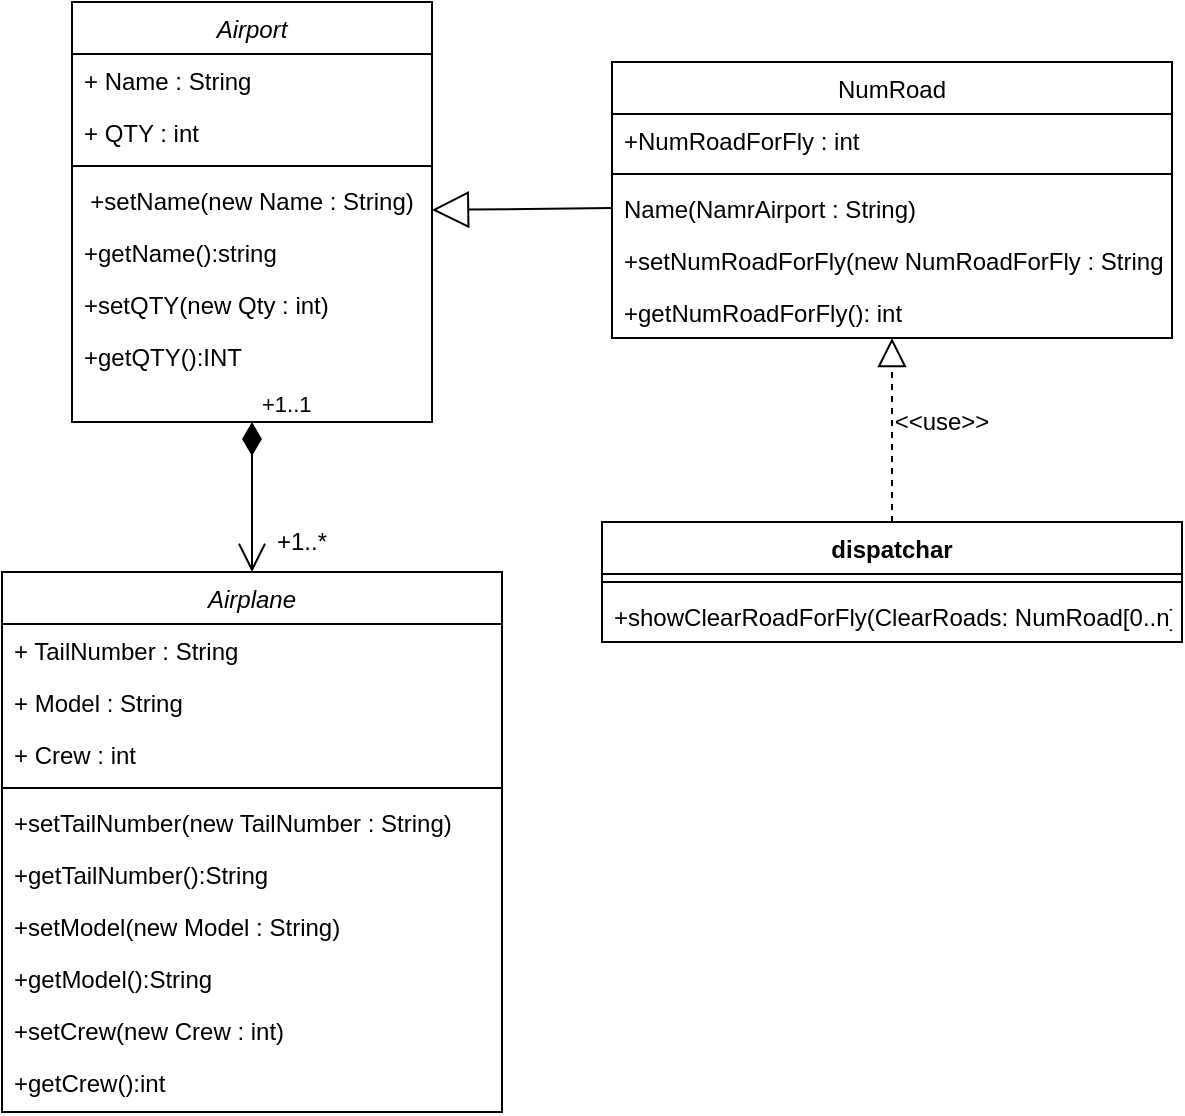 <mxfile version="15.0.6" type="device"><diagram id="C5RBs43oDa-KdzZeNtuy" name="Page-1"><mxGraphModel dx="1201" dy="749" grid="1" gridSize="10" guides="1" tooltips="1" connect="1" arrows="1" fold="1" page="1" pageScale="1" pageWidth="827" pageHeight="1169" math="0" shadow="0"><root><mxCell id="WIyWlLk6GJQsqaUBKTNV-0"/><mxCell id="WIyWlLk6GJQsqaUBKTNV-1" parent="WIyWlLk6GJQsqaUBKTNV-0"/><mxCell id="zkfFHV4jXpPFQw0GAbJ--0" value="Airplane" style="swimlane;fontStyle=2;align=center;verticalAlign=top;childLayout=stackLayout;horizontal=1;startSize=26;horizontalStack=0;resizeParent=1;resizeLast=0;collapsible=1;marginBottom=0;rounded=0;shadow=0;strokeWidth=1;fontSize=12;" parent="WIyWlLk6GJQsqaUBKTNV-1" vertex="1"><mxGeometry x="40" y="315" width="250" height="270" as="geometry"><mxRectangle x="230" y="140" width="160" height="26" as="alternateBounds"/></mxGeometry></mxCell><mxCell id="zkfFHV4jXpPFQw0GAbJ--1" value="+ TailNumber : String" style="text;align=left;verticalAlign=top;spacingLeft=4;spacingRight=4;overflow=hidden;rotatable=0;points=[[0,0.5],[1,0.5]];portConstraint=eastwest;fontSize=12;" parent="zkfFHV4jXpPFQw0GAbJ--0" vertex="1"><mxGeometry y="26" width="250" height="26" as="geometry"/></mxCell><mxCell id="zkfFHV4jXpPFQw0GAbJ--2" value="+ Model : String" style="text;align=left;verticalAlign=top;spacingLeft=4;spacingRight=4;overflow=hidden;rotatable=0;points=[[0,0.5],[1,0.5]];portConstraint=eastwest;rounded=0;shadow=0;html=0;fontSize=12;" parent="zkfFHV4jXpPFQw0GAbJ--0" vertex="1"><mxGeometry y="52" width="250" height="26" as="geometry"/></mxCell><mxCell id="zkfFHV4jXpPFQw0GAbJ--3" value="+ Crew : int" style="text;align=left;verticalAlign=top;spacingLeft=4;spacingRight=4;overflow=hidden;rotatable=0;points=[[0,0.5],[1,0.5]];portConstraint=eastwest;rounded=0;shadow=0;html=0;fontSize=12;" parent="zkfFHV4jXpPFQw0GAbJ--0" vertex="1"><mxGeometry y="78" width="250" height="26" as="geometry"/></mxCell><mxCell id="zkfFHV4jXpPFQw0GAbJ--4" value="" style="line;html=1;strokeWidth=1;align=left;verticalAlign=middle;spacingTop=-1;spacingLeft=3;spacingRight=3;rotatable=0;labelPosition=right;points=[];portConstraint=eastwest;fontSize=12;" parent="zkfFHV4jXpPFQw0GAbJ--0" vertex="1"><mxGeometry y="104" width="250" height="8" as="geometry"/></mxCell><mxCell id="zkfFHV4jXpPFQw0GAbJ--5" value="+setTailNumber(new TailNumber : String)" style="text;align=left;verticalAlign=top;spacingLeft=4;spacingRight=4;overflow=hidden;rotatable=0;points=[[0,0.5],[1,0.5]];portConstraint=eastwest;fontSize=12;" parent="zkfFHV4jXpPFQw0GAbJ--0" vertex="1"><mxGeometry y="112" width="250" height="26" as="geometry"/></mxCell><mxCell id="0FKpen2UHWvl4UvdQM-F-1" value="+getTailNumber():String" style="text;align=left;verticalAlign=top;spacingLeft=4;spacingRight=4;overflow=hidden;rotatable=0;points=[[0,0.5],[1,0.5]];portConstraint=eastwest;fontSize=12;" parent="zkfFHV4jXpPFQw0GAbJ--0" vertex="1"><mxGeometry y="138" width="250" height="26" as="geometry"/></mxCell><mxCell id="0FKpen2UHWvl4UvdQM-F-2" value="+setModel(new Model : String)" style="text;align=left;verticalAlign=top;spacingLeft=4;spacingRight=4;overflow=hidden;rotatable=0;points=[[0,0.5],[1,0.5]];portConstraint=eastwest;fontSize=12;" parent="zkfFHV4jXpPFQw0GAbJ--0" vertex="1"><mxGeometry y="164" width="250" height="26" as="geometry"/></mxCell><mxCell id="0FKpen2UHWvl4UvdQM-F-3" value="+getModel():String" style="text;align=left;verticalAlign=top;spacingLeft=4;spacingRight=4;overflow=hidden;rotatable=0;points=[[0,0.5],[1,0.5]];portConstraint=eastwest;fontSize=12;" parent="zkfFHV4jXpPFQw0GAbJ--0" vertex="1"><mxGeometry y="190" width="250" height="26" as="geometry"/></mxCell><mxCell id="0FKpen2UHWvl4UvdQM-F-4" value="+setCrew(new Crew : int)" style="text;align=left;verticalAlign=top;spacingLeft=4;spacingRight=4;overflow=hidden;rotatable=0;points=[[0,0.5],[1,0.5]];portConstraint=eastwest;fontSize=12;" parent="zkfFHV4jXpPFQw0GAbJ--0" vertex="1"><mxGeometry y="216" width="250" height="26" as="geometry"/></mxCell><mxCell id="0FKpen2UHWvl4UvdQM-F-5" value="+getCrew():int" style="text;align=left;verticalAlign=top;spacingLeft=4;spacingRight=4;overflow=hidden;rotatable=0;points=[[0,0.5],[1,0.5]];portConstraint=eastwest;fontSize=12;" parent="zkfFHV4jXpPFQw0GAbJ--0" vertex="1"><mxGeometry y="242" width="250" height="26" as="geometry"/></mxCell><mxCell id="zkfFHV4jXpPFQw0GAbJ--6" value="Airport" style="swimlane;fontStyle=2;align=center;verticalAlign=top;childLayout=stackLayout;horizontal=1;startSize=26;horizontalStack=0;resizeParent=1;resizeLast=0;collapsible=1;marginBottom=0;rounded=0;shadow=0;strokeWidth=1;fontSize=12;" parent="WIyWlLk6GJQsqaUBKTNV-1" vertex="1"><mxGeometry x="75" y="30" width="180" height="210" as="geometry"><mxRectangle x="130" y="380" width="160" height="26" as="alternateBounds"/></mxGeometry></mxCell><mxCell id="zkfFHV4jXpPFQw0GAbJ--7" value="+ Name : String" style="text;align=left;verticalAlign=top;spacingLeft=4;spacingRight=4;overflow=hidden;rotatable=0;points=[[0,0.5],[1,0.5]];portConstraint=eastwest;fontSize=12;" parent="zkfFHV4jXpPFQw0GAbJ--6" vertex="1"><mxGeometry y="26" width="180" height="26" as="geometry"/></mxCell><mxCell id="zkfFHV4jXpPFQw0GAbJ--8" value="+ QTY : int" style="text;align=left;verticalAlign=top;spacingLeft=4;spacingRight=4;overflow=hidden;rotatable=0;points=[[0,0.5],[1,0.5]];portConstraint=eastwest;rounded=0;shadow=0;html=0;fontSize=12;" parent="zkfFHV4jXpPFQw0GAbJ--6" vertex="1"><mxGeometry y="52" width="180" height="26" as="geometry"/></mxCell><mxCell id="zkfFHV4jXpPFQw0GAbJ--9" value="" style="line;html=1;strokeWidth=1;align=left;verticalAlign=middle;spacingTop=-1;spacingLeft=3;spacingRight=3;rotatable=0;labelPosition=right;points=[];portConstraint=eastwest;fontSize=12;" parent="zkfFHV4jXpPFQw0GAbJ--6" vertex="1"><mxGeometry y="78" width="180" height="8" as="geometry"/></mxCell><mxCell id="zkfFHV4jXpPFQw0GAbJ--10" value="+setName(new Name : String)" style="text;align=center;verticalAlign=top;spacingLeft=4;spacingRight=4;overflow=hidden;rotatable=0;points=[[0,0.5],[1,0.5]];portConstraint=eastwest;fontStyle=0;fontSize=12;" parent="zkfFHV4jXpPFQw0GAbJ--6" vertex="1"><mxGeometry y="86" width="180" height="26" as="geometry"/></mxCell><mxCell id="zkfFHV4jXpPFQw0GAbJ--11" value="+getName():string&#10;" style="text;align=left;verticalAlign=top;spacingLeft=4;spacingRight=4;overflow=hidden;rotatable=0;points=[[0,0.5],[1,0.5]];portConstraint=eastwest;fontSize=12;" parent="zkfFHV4jXpPFQw0GAbJ--6" vertex="1"><mxGeometry y="112" width="180" height="26" as="geometry"/></mxCell><mxCell id="b2Qs61nO16rzEnKZZ38I-16" value="+setQTY(new Qty : int)" style="text;align=left;verticalAlign=top;spacingLeft=4;spacingRight=4;overflow=hidden;rotatable=0;points=[[0,0.5],[1,0.5]];portConstraint=eastwest;fontSize=12;" parent="zkfFHV4jXpPFQw0GAbJ--6" vertex="1"><mxGeometry y="138" width="180" height="26" as="geometry"/></mxCell><mxCell id="b2Qs61nO16rzEnKZZ38I-19" value="+getQTY():INT" style="text;align=left;verticalAlign=top;spacingLeft=4;spacingRight=4;overflow=hidden;rotatable=0;points=[[0,0.5],[1,0.5]];portConstraint=eastwest;fontSize=12;" parent="zkfFHV4jXpPFQw0GAbJ--6" vertex="1"><mxGeometry y="164" width="180" height="26" as="geometry"/></mxCell><mxCell id="b2Qs61nO16rzEnKZZ38I-2" value="NumRoad" style="swimlane;fontStyle=0;align=center;verticalAlign=top;childLayout=stackLayout;horizontal=1;startSize=26;horizontalStack=0;resizeParent=1;resizeLast=0;collapsible=1;marginBottom=0;rounded=0;shadow=0;strokeWidth=1;fontSize=12;" parent="WIyWlLk6GJQsqaUBKTNV-1" vertex="1"><mxGeometry x="345" y="60" width="280" height="138" as="geometry"><mxRectangle x="130" y="380" width="160" height="26" as="alternateBounds"/></mxGeometry></mxCell><mxCell id="b2Qs61nO16rzEnKZZ38I-3" value="+NumRoadForFly : int" style="text;align=left;verticalAlign=top;spacingLeft=4;spacingRight=4;overflow=hidden;rotatable=0;points=[[0,0.5],[1,0.5]];portConstraint=eastwest;fontSize=12;" parent="b2Qs61nO16rzEnKZZ38I-2" vertex="1"><mxGeometry y="26" width="280" height="26" as="geometry"/></mxCell><mxCell id="b2Qs61nO16rzEnKZZ38I-5" value="" style="line;html=1;strokeWidth=1;align=left;verticalAlign=middle;spacingTop=-1;spacingLeft=3;spacingRight=3;rotatable=0;labelPosition=right;points=[];portConstraint=eastwest;fontSize=12;" parent="b2Qs61nO16rzEnKZZ38I-2" vertex="1"><mxGeometry y="52" width="280" height="8" as="geometry"/></mxCell><mxCell id="b2Qs61nO16rzEnKZZ38I-6" value="Name(NamrAirport : String)" style="text;align=left;verticalAlign=top;spacingLeft=4;spacingRight=4;overflow=hidden;rotatable=0;points=[[0,0.5],[1,0.5]];portConstraint=eastwest;fontStyle=0;fontSize=12;" parent="b2Qs61nO16rzEnKZZ38I-2" vertex="1"><mxGeometry y="60" width="280" height="26" as="geometry"/></mxCell><mxCell id="b2Qs61nO16rzEnKZZ38I-7" value="+setNumRoadForFly(new NumRoadForFly : String" style="text;align=left;verticalAlign=top;spacingLeft=4;spacingRight=4;overflow=hidden;rotatable=0;points=[[0,0.5],[1,0.5]];portConstraint=eastwest;fontSize=12;" parent="b2Qs61nO16rzEnKZZ38I-2" vertex="1"><mxGeometry y="86" width="280" height="26" as="geometry"/></mxCell><mxCell id="0FKpen2UHWvl4UvdQM-F-10" value="+getNumRoadForFly(): int" style="text;align=left;verticalAlign=top;spacingLeft=4;spacingRight=4;overflow=hidden;rotatable=0;points=[[0,0.5],[1,0.5]];portConstraint=eastwest;fontSize=12;" parent="b2Qs61nO16rzEnKZZ38I-2" vertex="1"><mxGeometry y="112" width="280" height="26" as="geometry"/></mxCell><mxCell id="0FKpen2UHWvl4UvdQM-F-15" value="" style="endArrow=block;endSize=16;endFill=0;html=1;exitX=0;exitY=0.5;exitDx=0;exitDy=0;fontSize=12;" parent="WIyWlLk6GJQsqaUBKTNV-1" source="b2Qs61nO16rzEnKZZ38I-6" target="zkfFHV4jXpPFQw0GAbJ--6" edge="1"><mxGeometry width="160" relative="1" as="geometry"><mxPoint x="330" y="410" as="sourcePoint"/><mxPoint x="490" y="410" as="targetPoint"/></mxGeometry></mxCell><mxCell id="0ZKm1cxLZYZEhv_Jo-GS-0" value="dispatchar" style="swimlane;fontStyle=1;align=center;verticalAlign=top;childLayout=stackLayout;horizontal=1;startSize=26;horizontalStack=0;resizeParent=1;resizeParentMax=0;resizeLast=0;collapsible=1;marginBottom=0;" parent="WIyWlLk6GJQsqaUBKTNV-1" vertex="1"><mxGeometry x="340" y="290" width="290" height="60" as="geometry"/></mxCell><mxCell id="0ZKm1cxLZYZEhv_Jo-GS-2" value="" style="line;strokeWidth=1;fillColor=none;align=left;verticalAlign=middle;spacingTop=-1;spacingLeft=3;spacingRight=3;rotatable=0;labelPosition=right;points=[];portConstraint=eastwest;" parent="0ZKm1cxLZYZEhv_Jo-GS-0" vertex="1"><mxGeometry y="26" width="290" height="8" as="geometry"/></mxCell><mxCell id="0ZKm1cxLZYZEhv_Jo-GS-3" value="+showClearRoadForFly(ClearRoads: NumRoad[0..n]" style="text;strokeColor=none;fillColor=none;align=left;verticalAlign=top;spacingLeft=4;spacingRight=4;overflow=hidden;rotatable=0;points=[[0,0.5],[1,0.5]];portConstraint=eastwest;" parent="0ZKm1cxLZYZEhv_Jo-GS-0" vertex="1"><mxGeometry y="34" width="290" height="26" as="geometry"/></mxCell><mxCell id="0ZKm1cxLZYZEhv_Jo-GS-4" value="" style="endArrow=block;dashed=1;endFill=0;endSize=12;html=1;" parent="WIyWlLk6GJQsqaUBKTNV-1" source="0ZKm1cxLZYZEhv_Jo-GS-0" target="b2Qs61nO16rzEnKZZ38I-2" edge="1"><mxGeometry width="160" relative="1" as="geometry"><mxPoint x="240" y="380" as="sourcePoint"/><mxPoint x="490" y="80" as="targetPoint"/></mxGeometry></mxCell><mxCell id="qw88nTjjnUBMmH862YMl-2" value="+1..1" style="endArrow=open;html=1;endSize=12;startArrow=diamondThin;startSize=14;startFill=1;edgeStyle=orthogonalEdgeStyle;align=left;verticalAlign=bottom;" edge="1" parent="WIyWlLk6GJQsqaUBKTNV-1" source="zkfFHV4jXpPFQw0GAbJ--6" target="zkfFHV4jXpPFQw0GAbJ--0"><mxGeometry x="-1" y="3" relative="1" as="geometry"><mxPoint x="330" y="380" as="sourcePoint"/><mxPoint x="490" y="380" as="targetPoint"/></mxGeometry></mxCell><mxCell id="qw88nTjjnUBMmH862YMl-3" value="+1..*" style="text;html=1;strokeColor=none;fillColor=none;align=center;verticalAlign=middle;whiteSpace=wrap;rounded=0;" vertex="1" parent="WIyWlLk6GJQsqaUBKTNV-1"><mxGeometry x="170" y="290" width="40" height="20" as="geometry"/></mxCell><mxCell id="qw88nTjjnUBMmH862YMl-4" value="&amp;lt;&amp;lt;use&amp;gt;&amp;gt;" style="text;html=1;strokeColor=none;fillColor=none;align=center;verticalAlign=middle;whiteSpace=wrap;rounded=0;" vertex="1" parent="WIyWlLk6GJQsqaUBKTNV-1"><mxGeometry x="490" y="230" width="40" height="20" as="geometry"/></mxCell></root></mxGraphModel></diagram></mxfile>